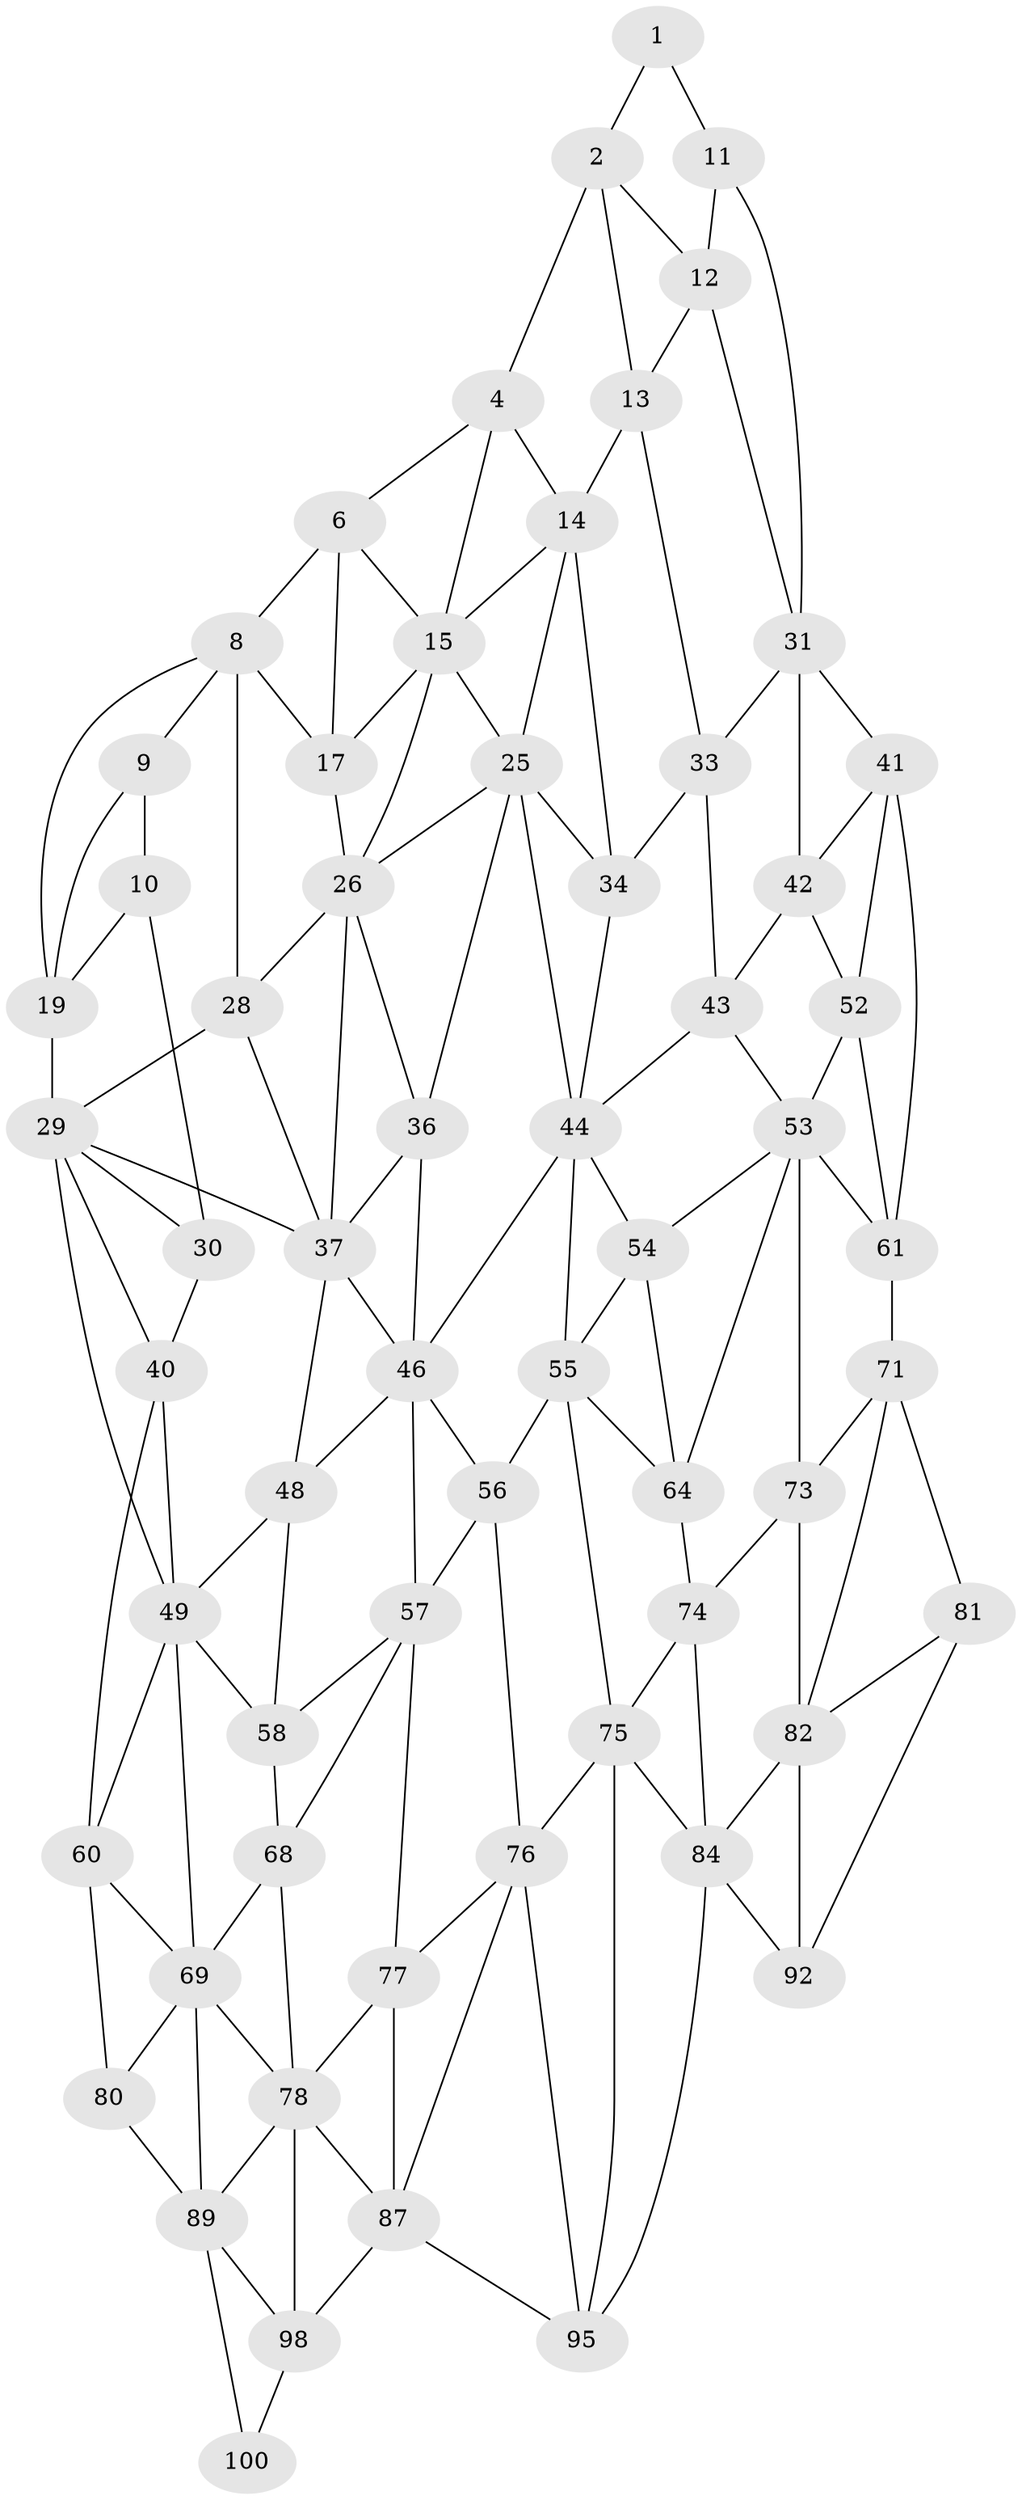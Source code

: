 // original degree distribution, {2: 0.04, 3: 0.32, 4: 0.64}
// Generated by graph-tools (version 1.1) at 2025/38/02/21/25 10:38:56]
// undirected, 61 vertices, 133 edges
graph export_dot {
graph [start="1"]
  node [color=gray90,style=filled];
  1;
  2 [super="+3"];
  4 [super="+5"];
  6 [super="+7"];
  8 [super="+18"];
  9;
  10 [super="+20"];
  11 [super="+21"];
  12 [super="+22"];
  13 [super="+23"];
  14 [super="+24"];
  15 [super="+16"];
  17;
  19;
  25 [super="+35"];
  26 [super="+27"];
  28;
  29 [super="+39"];
  30;
  31 [super="+32"];
  33;
  34;
  36;
  37 [super="+38"];
  40 [super="+50"];
  41 [super="+51"];
  42;
  43;
  44 [super="+45"];
  46 [super="+47"];
  48;
  49 [super="+59"];
  52;
  53 [super="+63"];
  54;
  55 [super="+65"];
  56 [super="+66"];
  57 [super="+67"];
  58;
  60 [super="+70"];
  61 [super="+62"];
  64;
  68;
  69 [super="+79"];
  71 [super="+72"];
  73;
  74;
  75 [super="+85"];
  76 [super="+86"];
  77;
  78 [super="+88"];
  80;
  81 [super="+91"];
  82 [super="+83"];
  84 [super="+94"];
  87 [super="+97"];
  89 [super="+90"];
  92 [super="+93"];
  95 [super="+96"];
  98 [super="+99"];
  100;
  1 -- 11;
  1 -- 2;
  2 -- 12;
  2 -- 4;
  2 -- 13;
  4 -- 14;
  4 -- 6;
  4 -- 15;
  6 -- 8;
  6 -- 17;
  6 -- 15;
  8 -- 9;
  8 -- 17;
  8 -- 19;
  8 -- 28;
  9 -- 19;
  9 -- 10;
  10 -- 19;
  10 -- 30;
  11 -- 12 [weight=2];
  11 -- 31;
  12 -- 13 [weight=2];
  12 -- 31;
  13 -- 14 [weight=2];
  13 -- 33;
  14 -- 15;
  14 -- 25;
  14 -- 34;
  15 -- 25;
  15 -- 17;
  15 -- 26;
  17 -- 26;
  19 -- 29;
  25 -- 26;
  25 -- 34;
  25 -- 36;
  25 -- 44;
  26 -- 36;
  26 -- 28;
  26 -- 37;
  28 -- 29;
  28 -- 37;
  29 -- 30;
  29 -- 40;
  29 -- 49;
  29 -- 37;
  30 -- 40;
  31 -- 41;
  31 -- 33;
  31 -- 42;
  33 -- 43;
  33 -- 34;
  34 -- 44;
  36 -- 46;
  36 -- 37;
  37 -- 48;
  37 -- 46;
  40 -- 49;
  40 -- 60;
  41 -- 42;
  41 -- 52;
  41 -- 61;
  42 -- 52;
  42 -- 43;
  43 -- 53;
  43 -- 44;
  44 -- 54;
  44 -- 46;
  44 -- 55;
  46 -- 56;
  46 -- 48;
  46 -- 57;
  48 -- 58;
  48 -- 49;
  49 -- 58;
  49 -- 60;
  49 -- 69;
  52 -- 53;
  52 -- 61;
  53 -- 54;
  53 -- 64;
  53 -- 73;
  53 -- 61;
  54 -- 64;
  54 -- 55;
  55 -- 56 [weight=2];
  55 -- 64;
  55 -- 75;
  56 -- 57 [weight=2];
  56 -- 76;
  57 -- 58;
  57 -- 68;
  57 -- 77;
  58 -- 68;
  60 -- 80;
  60 -- 69;
  61 -- 71 [weight=2];
  64 -- 74;
  68 -- 78;
  68 -- 69;
  69 -- 80;
  69 -- 89;
  69 -- 78;
  71 -- 81;
  71 -- 73;
  71 -- 82;
  73 -- 74;
  73 -- 82;
  74 -- 84;
  74 -- 75;
  75 -- 76 [weight=2];
  75 -- 84;
  75 -- 95;
  76 -- 77;
  76 -- 87;
  76 -- 95;
  77 -- 87;
  77 -- 78;
  78 -- 89;
  78 -- 98;
  78 -- 87;
  80 -- 89;
  81 -- 82;
  81 -- 92;
  82 -- 92 [weight=2];
  82 -- 84;
  84 -- 95;
  84 -- 92;
  87 -- 98;
  87 -- 95;
  89 -- 100;
  89 -- 98;
  98 -- 100;
}
